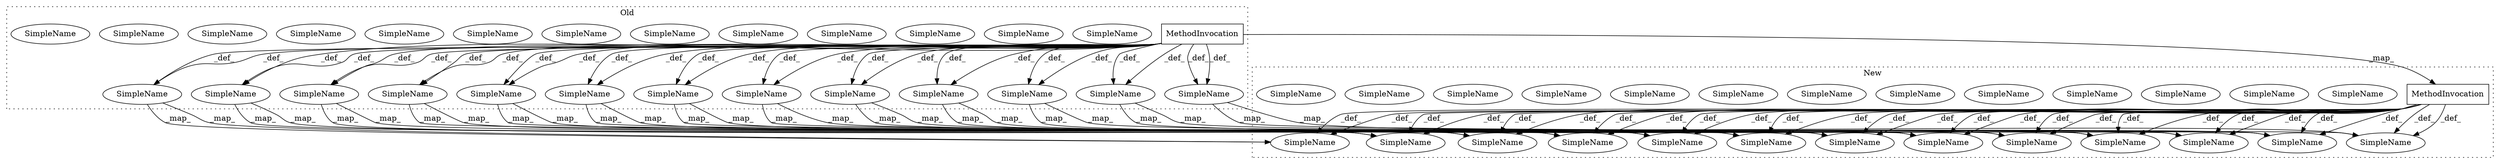 digraph G {
subgraph cluster0 {
1 [label="MethodInvocation" a="32" s="5010,5020" l="4,1" shape="box"];
3 [label="SimpleName" a="42" s="5000" l="9" shape="ellipse"];
5 [label="SimpleName" a="42" s="7496" l="5" shape="ellipse"];
6 [label="SimpleName" a="42" s="7734" l="13" shape="ellipse"];
8 [label="SimpleName" a="42" s="7429" l="9" shape="ellipse"];
11 [label="SimpleName" a="42" s="7835" l="8" shape="ellipse"];
12 [label="SimpleName" a="42" s="9347" l="7" shape="ellipse"];
13 [label="SimpleName" a="42" s="7158" l="6" shape="ellipse"];
16 [label="SimpleName" a="42" s="5526" l="5" shape="ellipse"];
18 [label="SimpleName" a="42" s="7239" l="14" shape="ellipse"];
19 [label="SimpleName" a="42" s="9635" l="16" shape="ellipse"];
22 [label="SimpleName" a="42" s="5576" l="5" shape="ellipse"];
23 [label="SimpleName" a="42" s="5000" l="9" shape="ellipse"];
24 [label="SimpleName" a="42" s="8959" l="16" shape="ellipse"];
26 [label="SimpleName" a="42" s="8959" l="16" shape="ellipse"];
28 [label="SimpleName" a="42" s="7239" l="14" shape="ellipse"];
30 [label="SimpleName" a="42" s="7734" l="13" shape="ellipse"];
35 [label="SimpleName" a="42" s="9347" l="7" shape="ellipse"];
38 [label="SimpleName" a="42" s="5526" l="5" shape="ellipse"];
39 [label="SimpleName" a="42" s="9635" l="16" shape="ellipse"];
42 [label="SimpleName" a="42" s="7158" l="6" shape="ellipse"];
43 [label="SimpleName" a="42" s="9472" l="16" shape="ellipse"];
45 [label="SimpleName" a="42" s="5576" l="5" shape="ellipse"];
50 [label="SimpleName" a="42" s="7835" l="8" shape="ellipse"];
51 [label="SimpleName" a="42" s="7496" l="5" shape="ellipse"];
52 [label="SimpleName" a="42" s="7429" l="9" shape="ellipse"];
54 [label="SimpleName" a="42" s="9472" l="16" shape="ellipse"];
label = "Old";
style="dotted";
}
subgraph cluster1 {
2 [label="MethodInvocation" a="32" s="5019,5029" l="4,1" shape="box"];
4 [label="SimpleName" a="42" s="7877" l="8" shape="ellipse"];
7 [label="SimpleName" a="42" s="7877" l="8" shape="ellipse"];
9 [label="SimpleName" a="42" s="9001" l="16" shape="ellipse"];
10 [label="SimpleName" a="42" s="7471" l="9" shape="ellipse"];
14 [label="SimpleName" a="42" s="5005" l="9" shape="ellipse"];
15 [label="SimpleName" a="42" s="7471" l="9" shape="ellipse"];
17 [label="SimpleName" a="42" s="9514" l="16" shape="ellipse"];
20 [label="SimpleName" a="42" s="7281" l="14" shape="ellipse"];
21 [label="SimpleName" a="42" s="7538" l="5" shape="ellipse"];
25 [label="SimpleName" a="42" s="9001" l="16" shape="ellipse"];
27 [label="SimpleName" a="42" s="7200" l="6" shape="ellipse"];
29 [label="SimpleName" a="42" s="7200" l="6" shape="ellipse"];
31 [label="SimpleName" a="42" s="9389" l="7" shape="ellipse"];
32 [label="SimpleName" a="42" s="7281" l="14" shape="ellipse"];
33 [label="SimpleName" a="42" s="7776" l="13" shape="ellipse"];
34 [label="SimpleName" a="42" s="7776" l="13" shape="ellipse"];
36 [label="SimpleName" a="42" s="5602" l="5" shape="ellipse"];
37 [label="SimpleName" a="42" s="9514" l="16" shape="ellipse"];
40 [label="SimpleName" a="42" s="7538" l="5" shape="ellipse"];
41 [label="SimpleName" a="42" s="9389" l="7" shape="ellipse"];
44 [label="SimpleName" a="42" s="9677" l="16" shape="ellipse"];
46 [label="SimpleName" a="42" s="5602" l="5" shape="ellipse"];
47 [label="SimpleName" a="42" s="5552" l="5" shape="ellipse"];
48 [label="SimpleName" a="42" s="9677" l="16" shape="ellipse"];
49 [label="SimpleName" a="42" s="5005" l="9" shape="ellipse"];
53 [label="SimpleName" a="42" s="5552" l="5" shape="ellipse"];
label = "New";
style="dotted";
}
1 -> 19 [label="_def_"];
1 -> 22 [label="_def_"];
1 -> 35 [label="_def_"];
1 -> 42 [label="_def_"];
1 -> 26 [label="_def_"];
1 -> 30 [label="_def_"];
1 -> 2 [label="_map_"];
1 -> 50 [label="_def_"];
1 -> 3 [label="_def_"];
1 -> 3 [label="_def_"];
1 -> 8 [label="_def_"];
1 -> 16 [label="_def_"];
1 -> 8 [label="_def_"];
1 -> 28 [label="_def_"];
1 -> 28 [label="_def_"];
1 -> 16 [label="_def_"];
1 -> 19 [label="_def_"];
1 -> 43 [label="_def_"];
1 -> 43 [label="_def_"];
1 -> 5 [label="_def_"];
1 -> 35 [label="_def_"];
1 -> 30 [label="_def_"];
1 -> 22 [label="_def_"];
1 -> 5 [label="_def_"];
1 -> 50 [label="_def_"];
1 -> 26 [label="_def_"];
1 -> 42 [label="_def_"];
2 -> 21 [label="_def_"];
2 -> 7 [label="_def_"];
2 -> 49 [label="_def_"];
2 -> 27 [label="_def_"];
2 -> 46 [label="_def_"];
2 -> 34 [label="_def_"];
2 -> 53 [label="_def_"];
2 -> 20 [label="_def_"];
2 -> 25 [label="_def_"];
2 -> 31 [label="_def_"];
2 -> 15 [label="_def_"];
2 -> 7 [label="_def_"];
2 -> 48 [label="_def_"];
2 -> 31 [label="_def_"];
2 -> 34 [label="_def_"];
2 -> 46 [label="_def_"];
2 -> 53 [label="_def_"];
2 -> 49 [label="_def_"];
2 -> 20 [label="_def_"];
2 -> 37 [label="_def_"];
2 -> 37 [label="_def_"];
2 -> 48 [label="_def_"];
2 -> 15 [label="_def_"];
2 -> 25 [label="_def_"];
2 -> 27 [label="_def_"];
2 -> 21 [label="_def_"];
3 -> 49 [label="_map_"];
3 -> 49 [label="_map_"];
5 -> 21 [label="_map_"];
5 -> 21 [label="_map_"];
8 -> 15 [label="_map_"];
8 -> 15 [label="_map_"];
16 -> 53 [label="_map_"];
16 -> 53 [label="_map_"];
19 -> 48 [label="_map_"];
19 -> 48 [label="_map_"];
22 -> 46 [label="_map_"];
22 -> 46 [label="_map_"];
26 -> 25 [label="_map_"];
26 -> 25 [label="_map_"];
28 -> 20 [label="_map_"];
28 -> 20 [label="_map_"];
30 -> 34 [label="_map_"];
30 -> 34 [label="_map_"];
35 -> 31 [label="_map_"];
35 -> 31 [label="_map_"];
42 -> 27 [label="_map_"];
42 -> 27 [label="_map_"];
43 -> 37 [label="_map_"];
43 -> 37 [label="_map_"];
50 -> 7 [label="_map_"];
50 -> 7 [label="_map_"];
}